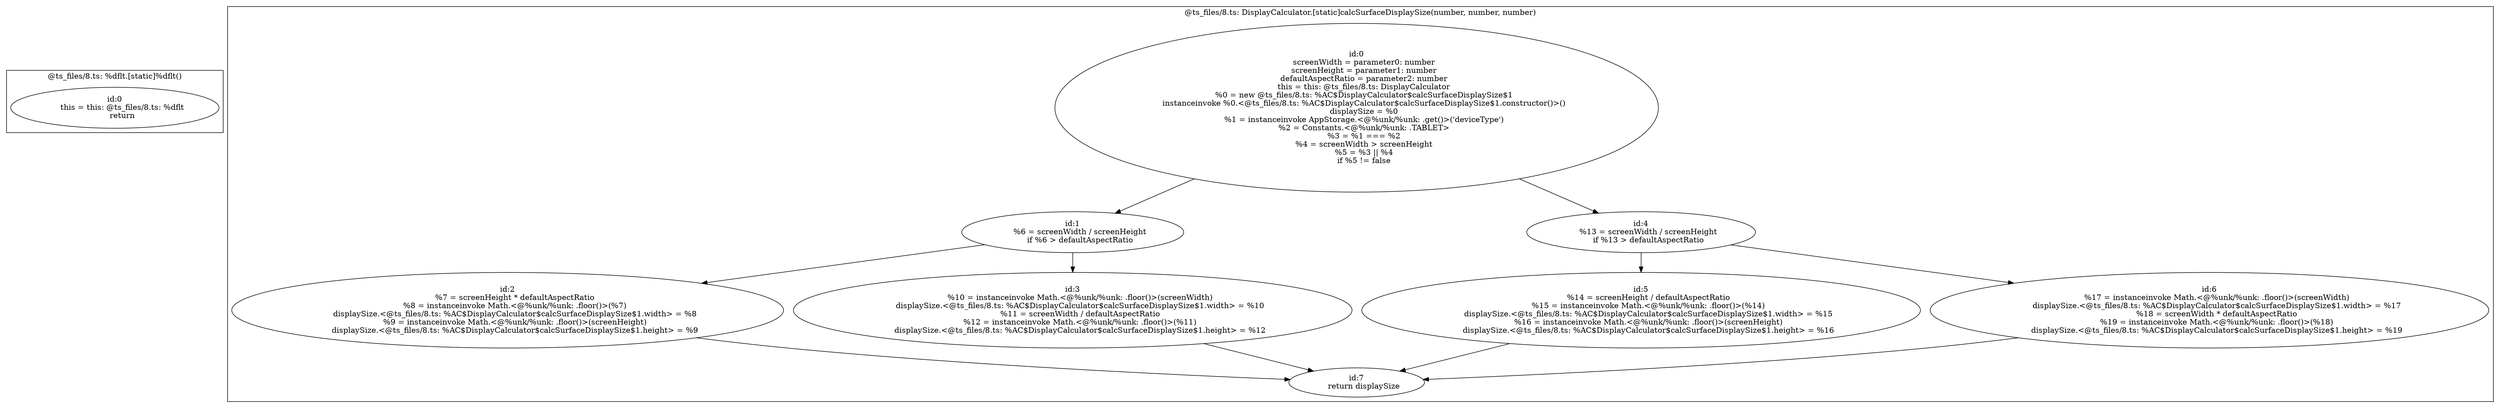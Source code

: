 digraph "8.ts" {
subgraph "cluster_@ts_files/8.ts: %dflt.[static]%dflt()" {
  label="@ts_files/8.ts: %dflt.[static]%dflt()";
  Node32760 [label="id:0
      this = this: @ts_files/8.ts: %dflt
      return"];
}
subgraph "cluster_@ts_files/8.ts: DisplayCalculator.[static]calcSurfaceDisplaySize(number, number, number)" {
  label="@ts_files/8.ts: DisplayCalculator.[static]calcSurfaceDisplaySize(number, number, number)";
  Node84620 [label="id:0
      screenWidth = parameter0: number
      screenHeight = parameter1: number
      defaultAspectRatio = parameter2: number
      this = this: @ts_files/8.ts: DisplayCalculator
      %0 = new @ts_files/8.ts: %AC$DisplayCalculator$calcSurfaceDisplaySize$1
      instanceinvoke %0.<@ts_files/8.ts: %AC$DisplayCalculator$calcSurfaceDisplaySize$1.constructor()>()
      displaySize = %0
      %1 = instanceinvoke AppStorage.<@%unk/%unk: .get()>('deviceType')
      %2 = Constants.<@%unk/%unk: .TABLET>
      %3 = %1 === %2
      %4 = screenWidth > screenHeight
      %5 = %3 || %4
      if %5 != false"];
  Node84621 [label="id:1
      %6 = screenWidth / screenHeight
      if %6 > defaultAspectRatio"];
  Node84622 [label="id:2
      %7 = screenHeight * defaultAspectRatio
      %8 = instanceinvoke Math.<@%unk/%unk: .floor()>(%7)
      displaySize.<@ts_files/8.ts: %AC$DisplayCalculator$calcSurfaceDisplaySize$1.width> = %8
      %9 = instanceinvoke Math.<@%unk/%unk: .floor()>(screenHeight)
      displaySize.<@ts_files/8.ts: %AC$DisplayCalculator$calcSurfaceDisplaySize$1.height> = %9"];
  Node84623 [label="id:3
      %10 = instanceinvoke Math.<@%unk/%unk: .floor()>(screenWidth)
      displaySize.<@ts_files/8.ts: %AC$DisplayCalculator$calcSurfaceDisplaySize$1.width> = %10
      %11 = screenWidth / defaultAspectRatio
      %12 = instanceinvoke Math.<@%unk/%unk: .floor()>(%11)
      displaySize.<@ts_files/8.ts: %AC$DisplayCalculator$calcSurfaceDisplaySize$1.height> = %12"];
  Node84624 [label="id:4
      %13 = screenWidth / screenHeight
      if %13 > defaultAspectRatio"];
  Node84625 [label="id:5
      %14 = screenHeight / defaultAspectRatio
      %15 = instanceinvoke Math.<@%unk/%unk: .floor()>(%14)
      displaySize.<@ts_files/8.ts: %AC$DisplayCalculator$calcSurfaceDisplaySize$1.width> = %15
      %16 = instanceinvoke Math.<@%unk/%unk: .floor()>(screenHeight)
      displaySize.<@ts_files/8.ts: %AC$DisplayCalculator$calcSurfaceDisplaySize$1.height> = %16"];
  Node84626 [label="id:6
      %17 = instanceinvoke Math.<@%unk/%unk: .floor()>(screenWidth)
      displaySize.<@ts_files/8.ts: %AC$DisplayCalculator$calcSurfaceDisplaySize$1.width> = %17
      %18 = screenWidth * defaultAspectRatio
      %19 = instanceinvoke Math.<@%unk/%unk: .floor()>(%18)
      displaySize.<@ts_files/8.ts: %AC$DisplayCalculator$calcSurfaceDisplaySize$1.height> = %19"];
  Node84627 [label="id:7
      return displaySize"];
  Node84620 -> Node84621;
  Node84620 -> Node84624;
  Node84621 -> Node84622;
  Node84621 -> Node84623;
  Node84622 -> Node84627;
  Node84623 -> Node84627;
  Node84624 -> Node84625;
  Node84624 -> Node84626;
  Node84625 -> Node84627;
  Node84626 -> Node84627;
}
}
